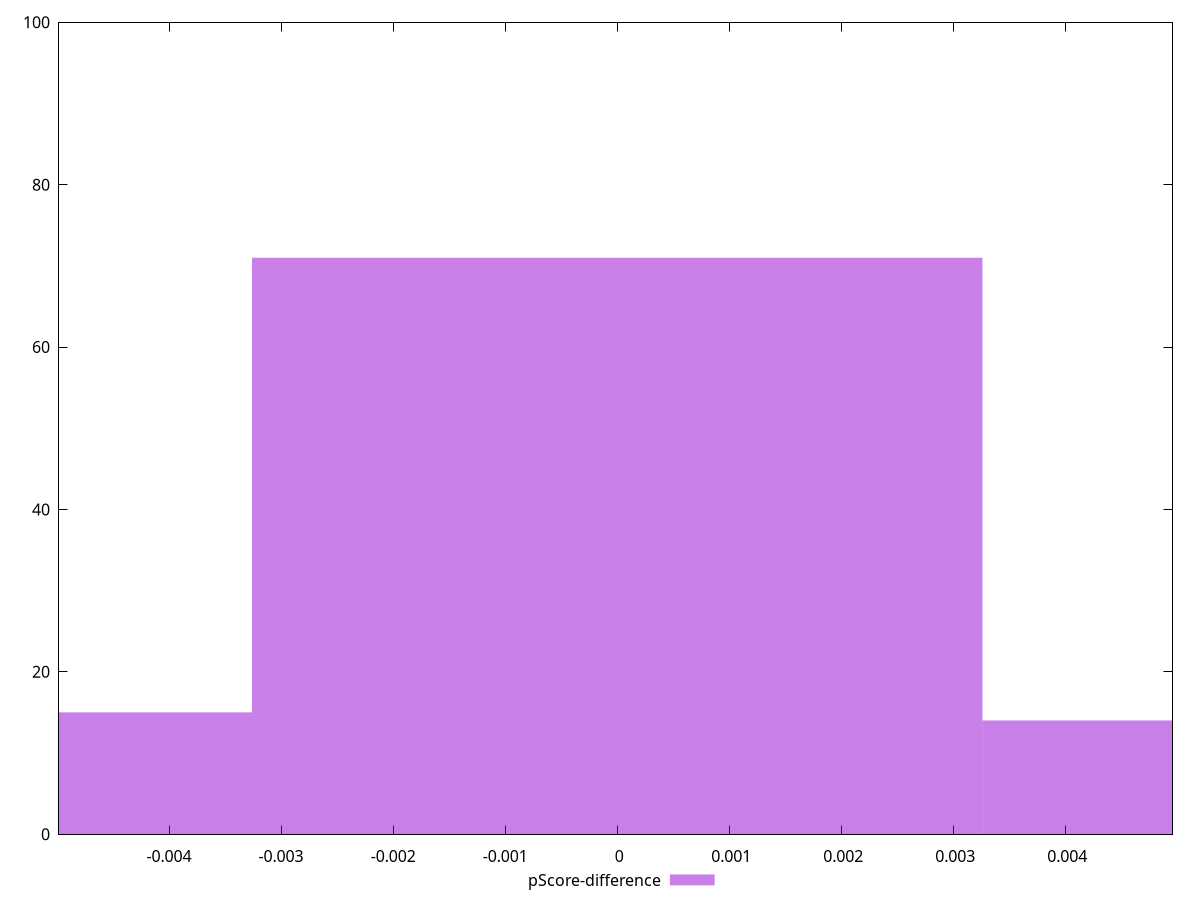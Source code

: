 reset

$pScoreDifference <<EOF
0 71
-0.0065199334966497555 15
0.0065199334966497555 14
EOF

set key outside below
set boxwidth 0.0065199334966497555
set xrange [-0.0049822899301105086:0.00495631050682028]
set yrange [0:100]
set trange [0:100]
set style fill transparent solid 0.5 noborder
set terminal svg size 640, 490 enhanced background rgb 'white'
set output "report_00015_2021-02-09T16-11-33.973Z/max-potential-fid/samples/pages+cached/pScore-difference/histogram.svg"

plot $pScoreDifference title "pScore-difference" with boxes

reset
